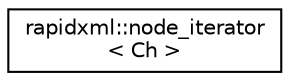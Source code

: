 digraph "Graphical Class Hierarchy"
{
  edge [fontname="Helvetica",fontsize="10",labelfontname="Helvetica",labelfontsize="10"];
  node [fontname="Helvetica",fontsize="10",shape=record];
  rankdir="LR";
  Node1 [label="rapidxml::node_iterator\l\< Ch \>",height=0.2,width=0.4,color="black", fillcolor="white", style="filled",URL="$classrapidxml_1_1node__iterator.html",tooltip="Iterator of child nodes of xml_node. "];
}
